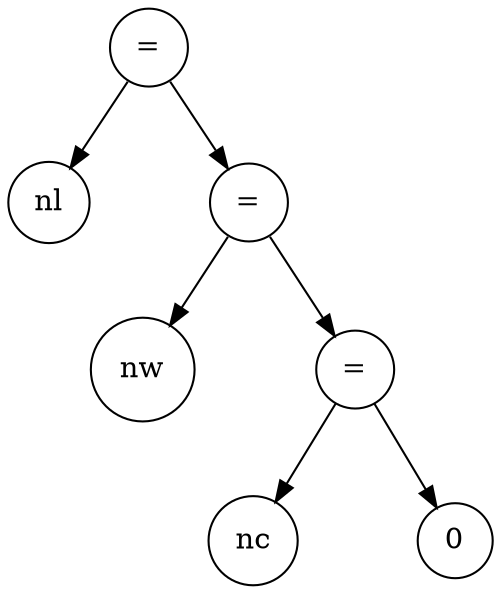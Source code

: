 digraph g{
  node [shape = circle];
  ranksep=0.5;
  nodesep=0.8;
  1 [ label = "="];
  1 -> nl;
  2 [ label = "="];
  1 -> 2;
  2 -> nw;
  3 [ label = "="];
  2 -> 3;
  3 -> nc;
  3 -> 0;
}